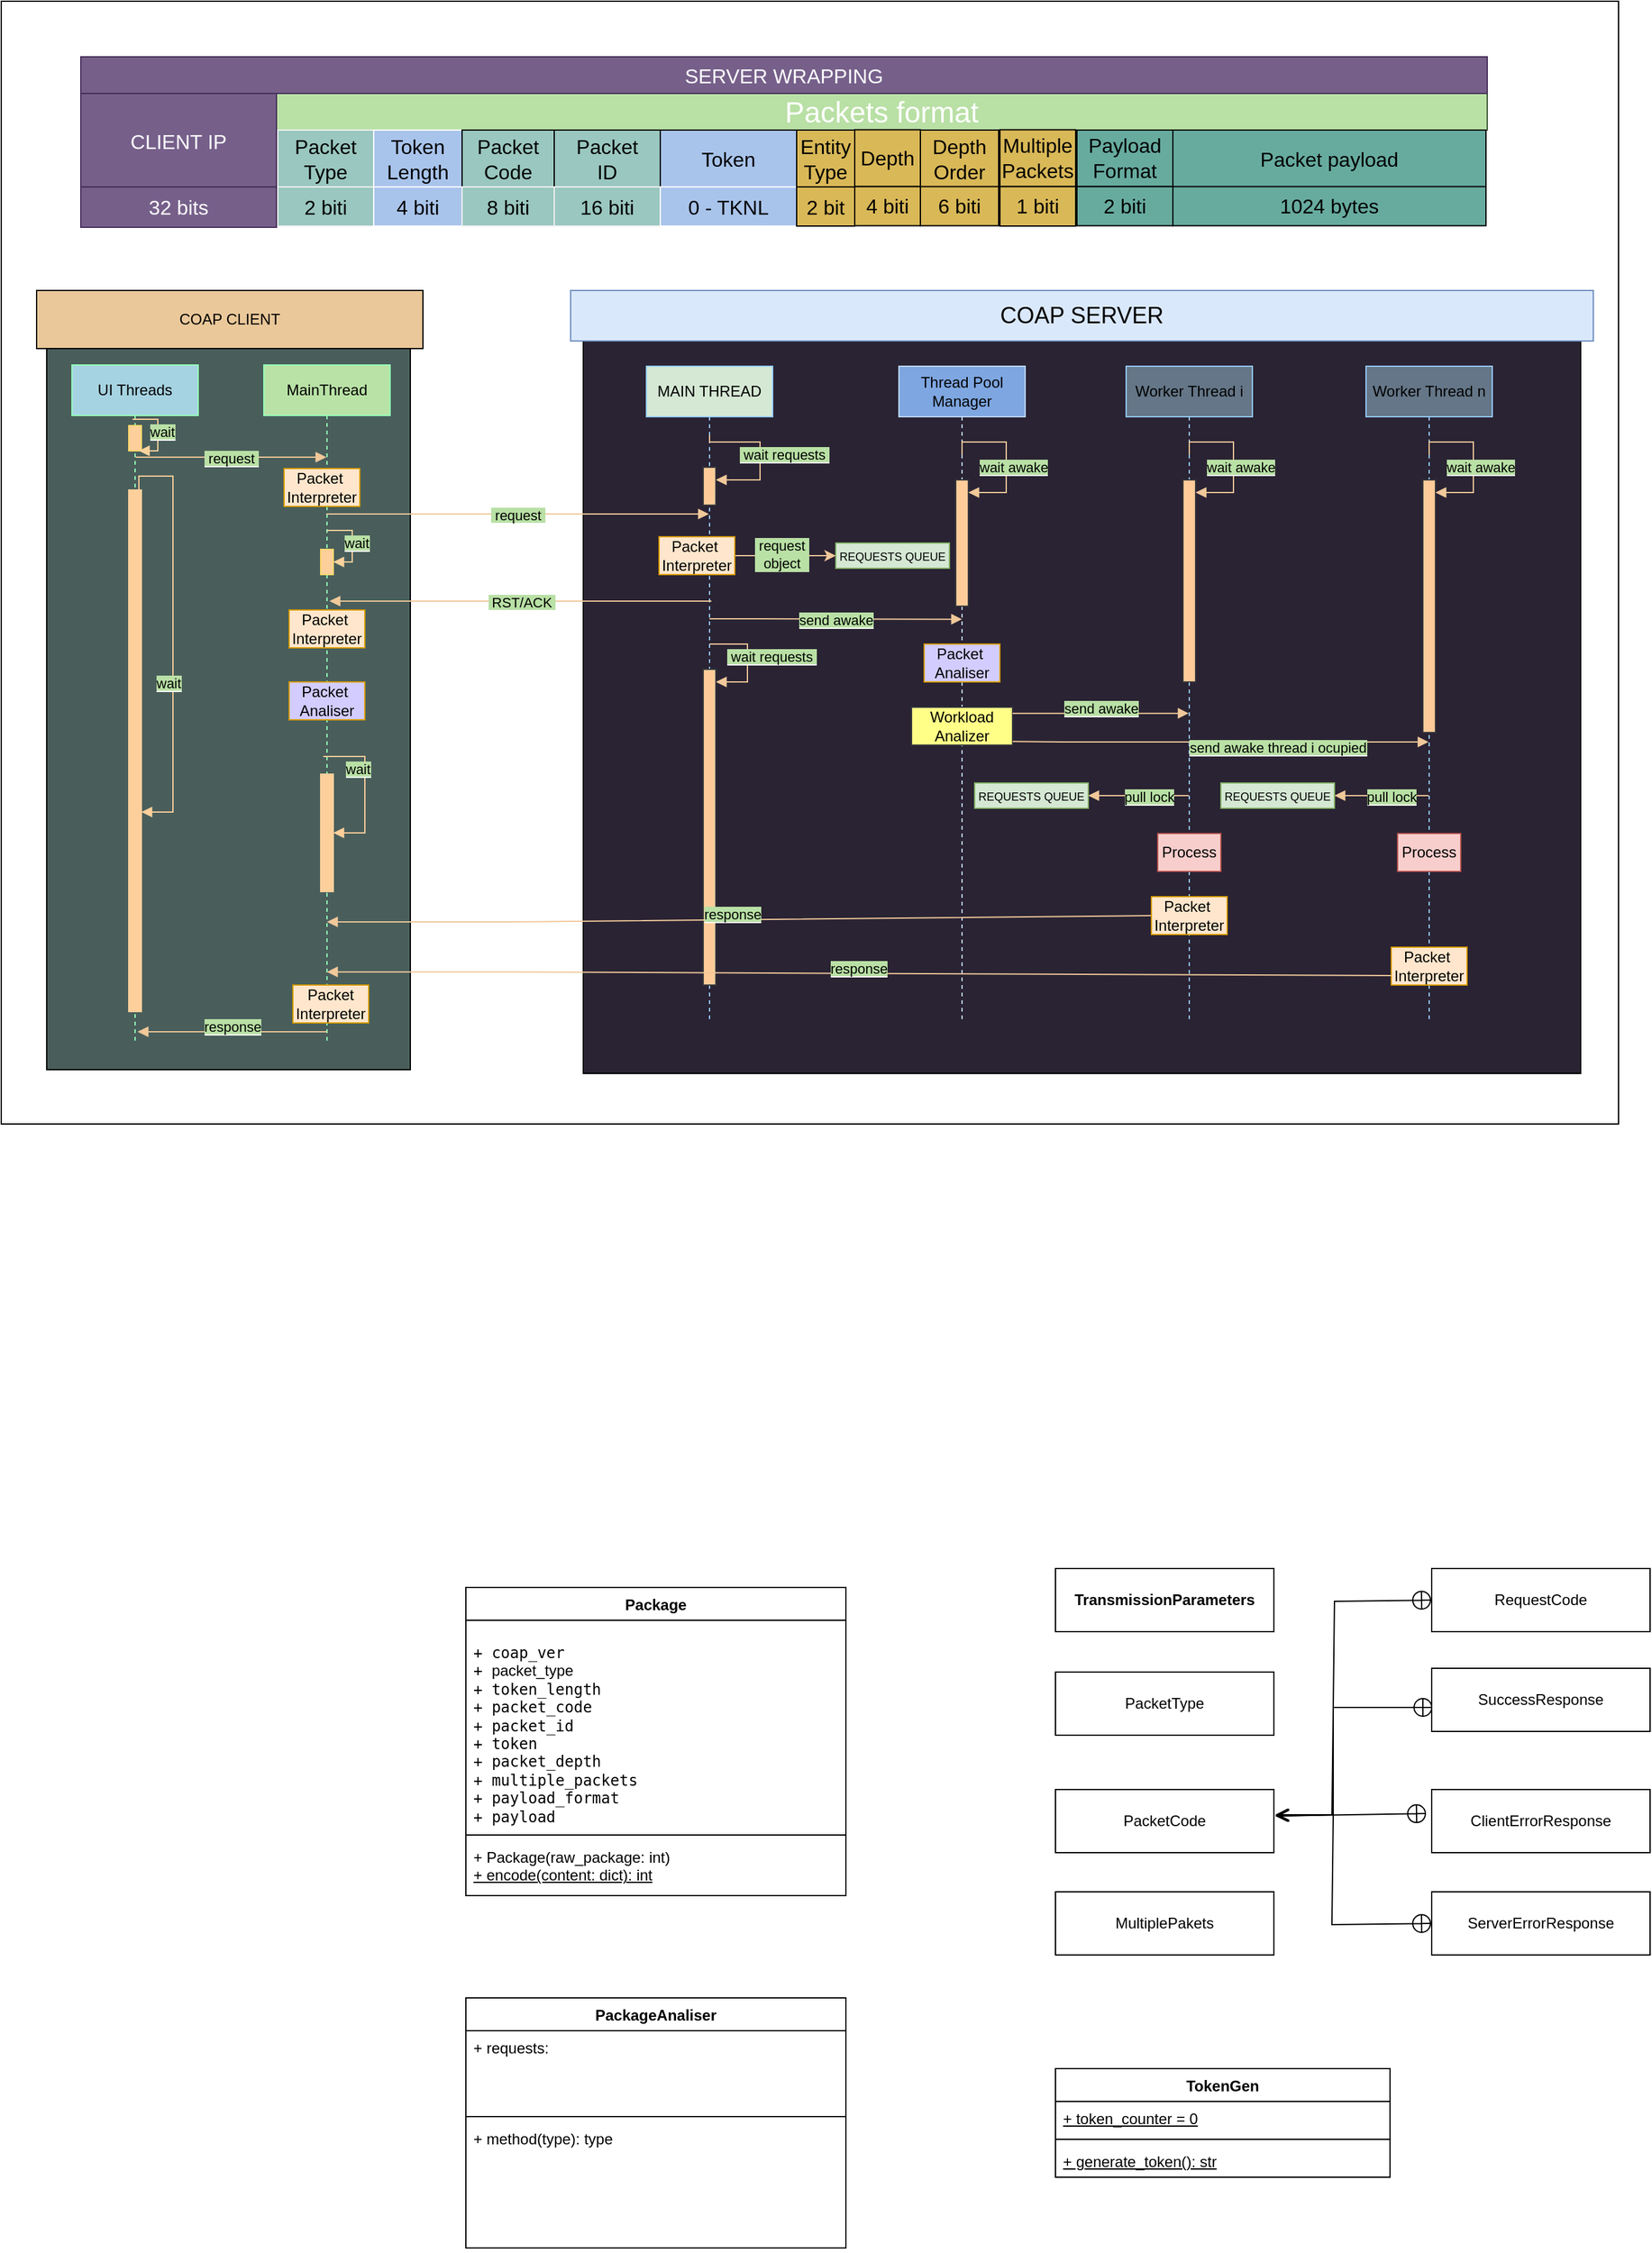 <mxfile version="22.0.3" type="device">
  <diagram name="Page-1" id="2YBvvXClWsGukQMizWep">
    <mxGraphModel dx="2097" dy="1824" grid="0" gridSize="10" guides="1" tooltips="1" connect="1" arrows="1" fold="1" page="1" pageScale="1" pageWidth="850" pageHeight="1100" math="0" shadow="0">
      <root>
        <mxCell id="0" />
        <mxCell id="1" parent="0" />
        <mxCell id="6kbEfd7pB--qjmriXDOf-19" value="" style="rounded=0;whiteSpace=wrap;html=1;" parent="1" vertex="1">
          <mxGeometry x="-325" y="-116" width="1281" height="889" as="geometry" />
        </mxCell>
        <mxCell id="bfkDFO_SThVbLGaq-HxU-64" value="" style="html=1;whiteSpace=wrap;fillColor=#495E5B;" parent="1" vertex="1">
          <mxGeometry x="-289" y="153" width="288" height="577" as="geometry" />
        </mxCell>
        <mxCell id="bfkDFO_SThVbLGaq-HxU-4" value="" style="rounded=0;whiteSpace=wrap;html=1;fillColor=#2A2333;strokeColor=default;" parent="1" vertex="1">
          <mxGeometry x="136" y="113" width="790" height="620" as="geometry" />
        </mxCell>
        <mxCell id="bfkDFO_SThVbLGaq-HxU-5" value="&lt;font color=&quot;#030303&quot; style=&quot;font-size: 18px;&quot;&gt;COAP SERVER&lt;/font&gt;" style="rounded=0;whiteSpace=wrap;html=1;fillColor=#dae8fc;strokeColor=#6c8ebf;" parent="1" vertex="1">
          <mxGeometry x="126" y="113" width="810" height="40" as="geometry" />
        </mxCell>
        <mxCell id="bfkDFO_SThVbLGaq-HxU-9" value="MAIN THREAD" style="shape=umlLifeline;perimeter=lifelinePerimeter;whiteSpace=wrap;html=1;container=1;dropTarget=0;collapsible=0;recursiveResize=0;outlineConnect=0;portConstraint=eastwest;newEdgeStyle={&quot;curved&quot;:0,&quot;rounded&quot;:0};fillColor=#D5E8D4;strokeColor=#95CCFF;fontColor=#000000;" parent="1" vertex="1">
          <mxGeometry x="186" y="173" width="100" height="520" as="geometry" />
        </mxCell>
        <mxCell id="bfkDFO_SThVbLGaq-HxU-12" value="" style="html=1;points=[[0,0,0,0,5],[0,1,0,0,-5],[1,0,0,0,5],[1,1,0,0,-5]];perimeter=orthogonalPerimeter;outlineConnect=0;targetShapes=umlLifeline;portConstraint=eastwest;newEdgeStyle={&quot;curved&quot;:0,&quot;rounded&quot;:0};fillColor=#ffcc99;strokeColor=#36393d;" parent="bfkDFO_SThVbLGaq-HxU-9" vertex="1">
          <mxGeometry x="45" y="80" width="10" height="30" as="geometry" />
        </mxCell>
        <mxCell id="bfkDFO_SThVbLGaq-HxU-13" value="&lt;span style=&quot;background-color: rgb(185, 224, 165);&quot;&gt;&lt;font color=&quot;#000000&quot;&gt;&amp;nbsp;wait requests&amp;nbsp;&lt;/font&gt;&lt;/span&gt;" style="html=1;align=left;spacingLeft=2;endArrow=block;rounded=0;edgeStyle=orthogonalEdgeStyle;curved=0;rounded=0;exitX=0.5;exitY=0.105;exitDx=0;exitDy=0;exitPerimeter=0;strokeColor=#F0C89A;" parent="bfkDFO_SThVbLGaq-HxU-9" source="bfkDFO_SThVbLGaq-HxU-9" target="bfkDFO_SThVbLGaq-HxU-12" edge="1">
          <mxGeometry x="-0.54" y="-10" relative="1" as="geometry">
            <mxPoint x="60" y="60" as="sourcePoint" />
            <Array as="points">
              <mxPoint x="90" y="60" />
              <mxPoint x="90" y="90" />
            </Array>
            <mxPoint as="offset" />
          </mxGeometry>
        </mxCell>
        <mxCell id="bfkDFO_SThVbLGaq-HxU-59" value="" style="html=1;points=[[0,0,0,0,5],[0,1,0,0,-5],[1,0,0,0,5],[1,1,0,0,-5]];perimeter=orthogonalPerimeter;outlineConnect=0;targetShapes=umlLifeline;portConstraint=eastwest;newEdgeStyle={&quot;curved&quot;:0,&quot;rounded&quot;:0};fillColor=#ffcc99;strokeColor=#36393d;" parent="bfkDFO_SThVbLGaq-HxU-9" vertex="1">
          <mxGeometry x="45" y="240" width="10" height="250" as="geometry" />
        </mxCell>
        <mxCell id="bfkDFO_SThVbLGaq-HxU-60" value="&lt;span style=&quot;background-color: rgb(185, 224, 165);&quot;&gt;&lt;font color=&quot;#000000&quot;&gt;&amp;nbsp;wait requests&amp;nbsp;&lt;/font&gt;&lt;/span&gt;" style="html=1;align=left;spacingLeft=2;endArrow=block;rounded=0;edgeStyle=orthogonalEdgeStyle;curved=0;rounded=0;fillColor=#ffcc99;strokeColor=#F0C89A;" parent="bfkDFO_SThVbLGaq-HxU-9" target="bfkDFO_SThVbLGaq-HxU-59" edge="1">
          <mxGeometry x="-0.765" y="-10" relative="1" as="geometry">
            <mxPoint x="50" y="220" as="sourcePoint" />
            <Array as="points">
              <mxPoint x="80" y="250" />
            </Array>
            <mxPoint as="offset" />
          </mxGeometry>
        </mxCell>
        <mxCell id="bfkDFO_SThVbLGaq-HxU-15" value="&lt;font color=&quot;#000000&quot;&gt;MainThread&lt;/font&gt;" style="shape=umlLifeline;perimeter=lifelinePerimeter;whiteSpace=wrap;html=1;container=1;dropTarget=0;collapsible=0;recursiveResize=0;outlineConnect=0;portConstraint=eastwest;newEdgeStyle={&quot;curved&quot;:0,&quot;rounded&quot;:0};fillColor=#b9e2a6;strokeColor=#94ffb8;" parent="1" vertex="1">
          <mxGeometry x="-117" y="172" width="100" height="538" as="geometry" />
        </mxCell>
        <mxCell id="bfkDFO_SThVbLGaq-HxU-68" value="" style="html=1;points=[[0,0,0,0,5],[0,1,0,0,-5],[1,0,0,0,5],[1,1,0,0,-5]];perimeter=orthogonalPerimeter;outlineConnect=0;targetShapes=umlLifeline;portConstraint=eastwest;newEdgeStyle={&quot;curved&quot;:0,&quot;rounded&quot;:0};strokeColor=#fccf9b;fillColor=#fccf9b;" parent="bfkDFO_SThVbLGaq-HxU-15" vertex="1">
          <mxGeometry x="45" y="324" width="10" height="93" as="geometry" />
        </mxCell>
        <mxCell id="bfkDFO_SThVbLGaq-HxU-69" value="&lt;span style=&quot;background-color: rgb(185, 224, 165);&quot;&gt;&lt;font color=&quot;#000000&quot;&gt;wait&lt;/font&gt;&lt;/span&gt;" style="html=1;align=left;spacingLeft=2;endArrow=block;rounded=0;edgeStyle=orthogonalEdgeStyle;curved=0;rounded=0;strokeColor=#fccf9b;" parent="bfkDFO_SThVbLGaq-HxU-15" target="bfkDFO_SThVbLGaq-HxU-68" edge="1">
          <mxGeometry x="-0.765" y="-10" relative="1" as="geometry">
            <mxPoint x="47" y="310" as="sourcePoint" />
            <Array as="points">
              <mxPoint x="50" y="310" />
              <mxPoint x="80" y="310" />
              <mxPoint x="80" y="410" />
            </Array>
            <mxPoint as="offset" />
          </mxGeometry>
        </mxCell>
        <mxCell id="bfkDFO_SThVbLGaq-HxU-16" value="&lt;span style=&quot;background-color: rgb(185, 224, 165);&quot;&gt;&lt;font color=&quot;#000000&quot;&gt;&amp;nbsp;request&amp;nbsp;&lt;/font&gt;&lt;/span&gt;" style="html=1;verticalAlign=bottom;endArrow=block;curved=0;rounded=0;strokeColor=#F0C89A;" parent="1" edge="1">
          <mxGeometry x="0.002" y="-10" width="80" relative="1" as="geometry">
            <mxPoint x="-67.553" y="290" as="sourcePoint" />
            <mxPoint x="235.5" y="290" as="targetPoint" />
            <Array as="points">
              <mxPoint x="-1" y="290" />
              <mxPoint x="39" y="290" />
            </Array>
            <mxPoint as="offset" />
          </mxGeometry>
        </mxCell>
        <mxCell id="bfkDFO_SThVbLGaq-HxU-18" value="&lt;font style=&quot;font-size: 9px;&quot;&gt;REQUESTS QUEUE&lt;/font&gt;" style="rounded=0;whiteSpace=wrap;html=1;fillColor=#d5e8d4;strokeColor=#82b366;fontColor=#000000;" parent="1" vertex="1">
          <mxGeometry x="336" y="313" width="90" height="20" as="geometry" />
        </mxCell>
        <mxCell id="bfkDFO_SThVbLGaq-HxU-21" value="&lt;font color=&quot;#000000&quot;&gt;Thread Pool&lt;br&gt;Manager&lt;/font&gt;" style="shape=umlLifeline;perimeter=lifelinePerimeter;whiteSpace=wrap;html=1;container=1;dropTarget=0;collapsible=0;recursiveResize=0;outlineConnect=0;portConstraint=eastwest;newEdgeStyle={&quot;curved&quot;:0,&quot;rounded&quot;:0};fillColor=#7EA6E0;fontColor=#ffffff;strokeColor=#bdd8ff;" parent="1" vertex="1">
          <mxGeometry x="386" y="173" width="100" height="520" as="geometry" />
        </mxCell>
        <mxCell id="bfkDFO_SThVbLGaq-HxU-24" value="" style="html=1;points=[[0,0,0,0,5],[0,1,0,0,-5],[1,0,0,0,5],[1,1,0,0,-5]];perimeter=orthogonalPerimeter;outlineConnect=0;targetShapes=umlLifeline;portConstraint=eastwest;newEdgeStyle={&quot;curved&quot;:0,&quot;rounded&quot;:0};fillColor=#ffcc99;strokeColor=#36393d;" parent="bfkDFO_SThVbLGaq-HxU-21" vertex="1">
          <mxGeometry x="45" y="90" width="10" height="100" as="geometry" />
        </mxCell>
        <mxCell id="bfkDFO_SThVbLGaq-HxU-25" value="&lt;font style=&quot;background-color: rgb(185, 224, 165);&quot; color=&quot;#000000&quot;&gt;wait awake&lt;/font&gt;" style="html=1;align=left;spacingLeft=2;endArrow=block;rounded=0;edgeStyle=orthogonalEdgeStyle;curved=0;rounded=0;fillColor=#ffcc99;strokeColor=#F0C89A;" parent="bfkDFO_SThVbLGaq-HxU-21" target="bfkDFO_SThVbLGaq-HxU-24" edge="1">
          <mxGeometry x="-1" y="-14" relative="1" as="geometry">
            <mxPoint x="50" y="70" as="sourcePoint" />
            <Array as="points">
              <mxPoint x="50" y="60" />
              <mxPoint x="85" y="60" />
              <mxPoint x="85" y="100" />
            </Array>
            <mxPoint x="-4" y="10" as="offset" />
          </mxGeometry>
        </mxCell>
        <mxCell id="bfkDFO_SThVbLGaq-HxU-23" value="&lt;span style=&quot;background-color: rgb(185, 224, 165);&quot;&gt;&lt;font color=&quot;#000000&quot;&gt;send awake&lt;/font&gt;&lt;/span&gt;" style="html=1;verticalAlign=bottom;endArrow=block;rounded=0;entryX=0.5;entryY=0.306;entryDx=0;entryDy=0;entryPerimeter=0;fillColor=#ffcc99;strokeColor=#F0C89A;" parent="1" edge="1">
          <mxGeometry x="0.001" y="-10" width="80" relative="1" as="geometry">
            <mxPoint x="235.929" y="373" as="sourcePoint" />
            <mxPoint x="436" y="373.36" as="targetPoint" />
            <Array as="points">
              <mxPoint x="276" y="373" />
            </Array>
            <mxPoint as="offset" />
          </mxGeometry>
        </mxCell>
        <mxCell id="bfkDFO_SThVbLGaq-HxU-27" value="Workload&lt;br&gt;Analizer" style="html=1;whiteSpace=wrap;fillColor=#ffff88;strokeColor=#36393d;fontColor=#000000;" parent="1" vertex="1">
          <mxGeometry x="396" y="443" width="80" height="30" as="geometry" />
        </mxCell>
        <mxCell id="bfkDFO_SThVbLGaq-HxU-28" value="&lt;font color=&quot;#000000&quot;&gt;Worker Thread i&lt;/font&gt;" style="shape=umlLifeline;perimeter=lifelinePerimeter;whiteSpace=wrap;html=1;container=1;dropTarget=0;collapsible=0;recursiveResize=0;outlineConnect=0;portConstraint=eastwest;newEdgeStyle={&quot;curved&quot;:0,&quot;rounded&quot;:0};fillColor=#647687;fontColor=#ffffff;strokeColor=#95CCFF;" parent="1" vertex="1">
          <mxGeometry x="566" y="173" width="100" height="520" as="geometry" />
        </mxCell>
        <mxCell id="bfkDFO_SThVbLGaq-HxU-33" value="" style="html=1;points=[[0,0,0,0,5],[0,1,0,0,-5],[1,0,0,0,5],[1,1,0,0,-5]];perimeter=orthogonalPerimeter;outlineConnect=0;targetShapes=umlLifeline;portConstraint=eastwest;newEdgeStyle={&quot;curved&quot;:0,&quot;rounded&quot;:0};fillColor=#ffcc99;strokeColor=#36393d;" parent="bfkDFO_SThVbLGaq-HxU-28" vertex="1">
          <mxGeometry x="45" y="90" width="10" height="160" as="geometry" />
        </mxCell>
        <mxCell id="bfkDFO_SThVbLGaq-HxU-34" value="&lt;font style=&quot;background-color: rgb(185, 224, 165);&quot; color=&quot;#000000&quot;&gt;wait awake&lt;/font&gt;" style="html=1;align=left;spacingLeft=2;endArrow=block;rounded=0;edgeStyle=orthogonalEdgeStyle;curved=0;rounded=0;strokeColor=#F0C89A;" parent="bfkDFO_SThVbLGaq-HxU-28" target="bfkDFO_SThVbLGaq-HxU-33" edge="1">
          <mxGeometry x="-1" y="-14" relative="1" as="geometry">
            <mxPoint x="50" y="70" as="sourcePoint" />
            <Array as="points">
              <mxPoint x="50" y="70" />
              <mxPoint x="50" y="60" />
              <mxPoint x="85" y="60" />
              <mxPoint x="85" y="100" />
            </Array>
            <mxPoint x="-4" y="10" as="offset" />
          </mxGeometry>
        </mxCell>
        <mxCell id="bfkDFO_SThVbLGaq-HxU-31" value="&lt;font style=&quot;background-color: rgb(185, 224, 165);&quot; color=&quot;#000000&quot;&gt;send awake&lt;/font&gt;" style="html=1;verticalAlign=bottom;endArrow=block;curved=0;rounded=0;strokeColor=#F0C89A;" parent="1" edge="1">
          <mxGeometry x="0.006" y="-5" width="80" relative="1" as="geometry">
            <mxPoint x="476" y="447.82" as="sourcePoint" />
            <mxPoint x="615.5" y="447.82" as="targetPoint" />
            <Array as="points">
              <mxPoint x="506" y="447.82" />
              <mxPoint x="596" y="447.82" />
            </Array>
            <mxPoint as="offset" />
          </mxGeometry>
        </mxCell>
        <mxCell id="bfkDFO_SThVbLGaq-HxU-32" value="&lt;font style=&quot;font-size: 9px;&quot;&gt;REQUESTS QUEUE&lt;/font&gt;" style="rounded=0;whiteSpace=wrap;html=1;fillColor=#d5e8d4;strokeColor=#82b366;fontColor=#000000;" parent="1" vertex="1">
          <mxGeometry x="446" y="503" width="90" height="20" as="geometry" />
        </mxCell>
        <mxCell id="bfkDFO_SThVbLGaq-HxU-35" value="&lt;font style=&quot;background-color: rgb(185, 224, 165);&quot; color=&quot;#000000&quot;&gt;pull lock&lt;/font&gt;" style="html=1;verticalAlign=bottom;endArrow=block;curved=0;rounded=0;entryX=1;entryY=0.5;entryDx=0;entryDy=0;strokeColor=#F0C89A;" parent="1" source="bfkDFO_SThVbLGaq-HxU-28" target="bfkDFO_SThVbLGaq-HxU-32" edge="1">
          <mxGeometry x="-0.212" y="10" width="80" relative="1" as="geometry">
            <mxPoint x="346" y="403" as="sourcePoint" />
            <mxPoint x="426" y="403" as="targetPoint" />
            <mxPoint as="offset" />
          </mxGeometry>
        </mxCell>
        <mxCell id="bfkDFO_SThVbLGaq-HxU-36" value="Process" style="html=1;whiteSpace=wrap;fillColor=#f8cecc;strokeColor=#b85450;fontColor=#000000;" parent="1" vertex="1">
          <mxGeometry x="591" y="543" width="50" height="30" as="geometry" />
        </mxCell>
        <mxCell id="bfkDFO_SThVbLGaq-HxU-38" value="" style="edgeStyle=orthogonalEdgeStyle;rounded=0;orthogonalLoop=1;jettySize=auto;html=1;strokeColor=#F0C89A;exitX=1;exitY=0.5;exitDx=0;exitDy=0;" parent="1" source="bfkDFO_SThVbLGaq-HxU-56" target="bfkDFO_SThVbLGaq-HxU-18" edge="1">
          <mxGeometry relative="1" as="geometry">
            <mxPoint x="266" y="323" as="sourcePoint" />
          </mxGeometry>
        </mxCell>
        <mxCell id="bfkDFO_SThVbLGaq-HxU-39" value="&amp;nbsp;request&amp;nbsp;&lt;br&gt;&lt;span style=&quot;&quot;&gt;object&lt;/span&gt;" style="edgeLabel;html=1;align=center;verticalAlign=middle;resizable=0;points=[];labelBackgroundColor=#B9E0A5;fontColor=#000000;" parent="bfkDFO_SThVbLGaq-HxU-38" vertex="1" connectable="0">
          <mxGeometry x="-0.092" y="1" relative="1" as="geometry">
            <mxPoint as="offset" />
          </mxGeometry>
        </mxCell>
        <mxCell id="bfkDFO_SThVbLGaq-HxU-40" value="&lt;span style=&quot;background-color: rgb(185, 224, 165);&quot;&gt;&lt;font color=&quot;#000000&quot;&gt;&amp;nbsp;RST/ACK&amp;nbsp;&lt;/font&gt;&lt;/span&gt;" style="html=1;verticalAlign=bottom;endArrow=block;curved=0;rounded=0;strokeColor=#F0C89A;" parent="1" edge="1">
          <mxGeometry x="-0.004" y="10" width="80" relative="1" as="geometry">
            <mxPoint x="237.5" y="359" as="sourcePoint" />
            <mxPoint x="-65" y="359" as="targetPoint" />
            <mxPoint as="offset" />
          </mxGeometry>
        </mxCell>
        <mxCell id="bfkDFO_SThVbLGaq-HxU-45" value="&lt;span style=&quot;background-color: rgb(185, 224, 165);&quot;&gt;&lt;font color=&quot;#000000&quot;&gt;response&lt;/font&gt;&lt;/span&gt;" style="html=1;verticalAlign=bottom;endArrow=block;curved=0;rounded=0;exitX=0;exitY=0.5;exitDx=0;exitDy=0;strokeColor=#F0C89A;" parent="1" source="bfkDFO_SThVbLGaq-HxU-55" target="bfkDFO_SThVbLGaq-HxU-15" edge="1">
          <mxGeometry x="0.018" y="5" width="80" relative="1" as="geometry">
            <mxPoint x="558.5" y="608" as="sourcePoint" />
            <mxPoint x="-60" y="613" as="targetPoint" />
            <Array as="points">
              <mxPoint x="79" y="613" />
            </Array>
            <mxPoint as="offset" />
          </mxGeometry>
        </mxCell>
        <mxCell id="bfkDFO_SThVbLGaq-HxU-46" value="Worker Thread n" style="shape=umlLifeline;perimeter=lifelinePerimeter;whiteSpace=wrap;html=1;container=1;dropTarget=0;collapsible=0;recursiveResize=0;outlineConnect=0;portConstraint=eastwest;newEdgeStyle={&quot;curved&quot;:0,&quot;rounded&quot;:0};fillColor=#647687;fontColor=#000000;strokeColor=#95CBFF;" parent="1" vertex="1">
          <mxGeometry x="756" y="173" width="100" height="520" as="geometry" />
        </mxCell>
        <mxCell id="bfkDFO_SThVbLGaq-HxU-47" value="" style="html=1;points=[[0,0,0,0,5],[0,1,0,0,-5],[1,0,0,0,5],[1,1,0,0,-5]];perimeter=orthogonalPerimeter;outlineConnect=0;targetShapes=umlLifeline;portConstraint=eastwest;newEdgeStyle={&quot;curved&quot;:0,&quot;rounded&quot;:0};fillColor=#ffcc99;strokeColor=#36393d;" parent="bfkDFO_SThVbLGaq-HxU-46" vertex="1">
          <mxGeometry x="45" y="90" width="10" height="200" as="geometry" />
        </mxCell>
        <mxCell id="bfkDFO_SThVbLGaq-HxU-48" value="&lt;font style=&quot;background-color: rgb(185, 224, 165);&quot; color=&quot;#000000&quot;&gt;wait awake&lt;/font&gt;" style="html=1;align=left;spacingLeft=2;endArrow=block;rounded=0;edgeStyle=orthogonalEdgeStyle;curved=0;rounded=0;strokeColor=#F0C89A;" parent="bfkDFO_SThVbLGaq-HxU-46" target="bfkDFO_SThVbLGaq-HxU-47" edge="1">
          <mxGeometry x="-1" y="-14" relative="1" as="geometry">
            <mxPoint x="50" y="70" as="sourcePoint" />
            <Array as="points">
              <mxPoint x="50" y="70" />
              <mxPoint x="50" y="60" />
              <mxPoint x="85" y="60" />
              <mxPoint x="85" y="100" />
            </Array>
            <mxPoint x="-4" y="10" as="offset" />
          </mxGeometry>
        </mxCell>
        <mxCell id="bfkDFO_SThVbLGaq-HxU-49" value="&lt;span style=&quot;background-color: rgb(185, 224, 165);&quot;&gt;&lt;font color=&quot;#000000&quot;&gt;pull lock&lt;/font&gt;&lt;/span&gt;" style="html=1;verticalAlign=bottom;endArrow=block;curved=0;rounded=0;entryX=1;entryY=0.5;entryDx=0;entryDy=0;strokeColor=#F0C89A;" parent="1" source="bfkDFO_SThVbLGaq-HxU-46" target="bfkDFO_SThVbLGaq-HxU-52" edge="1">
          <mxGeometry x="-0.212" y="10" width="80" relative="1" as="geometry">
            <mxPoint x="536" y="403" as="sourcePoint" />
            <mxPoint x="756" y="513" as="targetPoint" />
            <mxPoint as="offset" />
          </mxGeometry>
        </mxCell>
        <mxCell id="bfkDFO_SThVbLGaq-HxU-51" value="Packet&amp;nbsp;&lt;br&gt;Interpreter" style="html=1;whiteSpace=wrap;fillColor=#ffe6cc;strokeColor=#d79b00;fontColor=#000000;" parent="1" vertex="1">
          <mxGeometry x="776" y="633" width="60" height="30" as="geometry" />
        </mxCell>
        <mxCell id="bfkDFO_SThVbLGaq-HxU-52" value="&lt;font style=&quot;font-size: 9px;&quot;&gt;REQUESTS QUEUE&lt;/font&gt;" style="rounded=0;whiteSpace=wrap;html=1;fillColor=#d5e8d4;strokeColor=#82b366;fontColor=#000000;" parent="1" vertex="1">
          <mxGeometry x="641" y="503" width="90" height="20" as="geometry" />
        </mxCell>
        <mxCell id="bfkDFO_SThVbLGaq-HxU-53" value="&lt;span style=&quot;background-color: rgb(185, 224, 165);&quot;&gt;&lt;font color=&quot;#000000&quot;&gt;response&lt;/font&gt;&lt;/span&gt;" style="html=1;verticalAlign=bottom;endArrow=block;curved=0;rounded=0;strokeColor=#F0C89A;exitX=0;exitY=0.75;exitDx=0;exitDy=0;" parent="1" source="bfkDFO_SThVbLGaq-HxU-51" target="bfkDFO_SThVbLGaq-HxU-15" edge="1">
          <mxGeometry y="5" width="80" relative="1" as="geometry">
            <mxPoint x="719" y="653" as="sourcePoint" />
            <mxPoint x="-58" y="653" as="targetPoint" />
            <Array as="points">
              <mxPoint x="79.5" y="652.62" />
            </Array>
            <mxPoint as="offset" />
          </mxGeometry>
        </mxCell>
        <mxCell id="bfkDFO_SThVbLGaq-HxU-54" value="&lt;span style=&quot;background-color: rgb(185, 224, 165);&quot;&gt;&lt;font color=&quot;#000000&quot;&gt;send awake thread i ocupied&lt;/font&gt;&lt;/span&gt;" style="html=1;verticalAlign=bottom;endArrow=block;curved=0;rounded=0;exitX=1.002;exitY=0.905;exitDx=0;exitDy=0;exitPerimeter=0;strokeColor=#F0C89A;" parent="1" source="bfkDFO_SThVbLGaq-HxU-27" edge="1">
          <mxGeometry x="0.274" y="-13" width="80" relative="1" as="geometry">
            <mxPoint x="486" y="471" as="sourcePoint" />
            <mxPoint x="805.5" y="470.5" as="targetPoint" />
            <Array as="points">
              <mxPoint x="516" y="470.5" />
              <mxPoint x="556" y="470.5" />
              <mxPoint x="606" y="470.5" />
            </Array>
            <mxPoint as="offset" />
          </mxGeometry>
        </mxCell>
        <mxCell id="bfkDFO_SThVbLGaq-HxU-55" value="Packet&amp;nbsp;&lt;br&gt;Interpreter" style="html=1;whiteSpace=wrap;fillColor=#ffe6cc;strokeColor=#d79b00;fontColor=#000000;" parent="1" vertex="1">
          <mxGeometry x="586" y="593" width="60" height="30" as="geometry" />
        </mxCell>
        <mxCell id="bfkDFO_SThVbLGaq-HxU-56" value="Packet&amp;nbsp;&lt;br&gt;Interpreter" style="html=1;whiteSpace=wrap;fillColor=#ffe6cc;strokeColor=#d79b00;fontColor=#000000;" parent="1" vertex="1">
          <mxGeometry x="196" y="308" width="60" height="30" as="geometry" />
        </mxCell>
        <mxCell id="bfkDFO_SThVbLGaq-HxU-57" value="Process" style="html=1;whiteSpace=wrap;fillColor=#f8cecc;strokeColor=#b85450;fontColor=#000000;" parent="1" vertex="1">
          <mxGeometry x="781" y="543" width="50" height="30" as="geometry" />
        </mxCell>
        <mxCell id="bfkDFO_SThVbLGaq-HxU-65" value="" style="html=1;points=[[0,0,0,0,5],[0,1,0,0,-5],[1,0,0,0,5],[1,1,0,0,-5]];perimeter=orthogonalPerimeter;outlineConnect=0;targetShapes=umlLifeline;portConstraint=eastwest;newEdgeStyle={&quot;curved&quot;:0,&quot;rounded&quot;:0};strokeColor=#FFD966;fillColor=#fccf9b;" parent="1" vertex="1">
          <mxGeometry x="-72" y="318" width="10" height="20" as="geometry" />
        </mxCell>
        <mxCell id="bfkDFO_SThVbLGaq-HxU-66" value="&lt;font style=&quot;background-color: rgb(185, 224, 165);&quot; color=&quot;#000000&quot;&gt;wait&lt;/font&gt;" style="html=1;align=left;spacingLeft=2;endArrow=block;rounded=0;edgeStyle=orthogonalEdgeStyle;curved=0;rounded=0;strokeColor=#f9d29d;" parent="1" target="bfkDFO_SThVbLGaq-HxU-65" edge="1">
          <mxGeometry y="-10" relative="1" as="geometry">
            <mxPoint x="-67" y="303" as="sourcePoint" />
            <Array as="points">
              <mxPoint x="-47" y="303" />
              <mxPoint x="-47" y="328" />
            </Array>
            <mxPoint as="offset" />
          </mxGeometry>
        </mxCell>
        <mxCell id="NXG5TVBwu8Oyc2Any5oV-1" value="&lt;font style=&quot;font-size: 23px;&quot;&gt;Packets format&lt;/font&gt;" style="rounded=0;whiteSpace=wrap;html=1;fillColor=#B9E0A5;strokeColor=#3A5431;fontColor=#ffffff;fontSize=16;" parent="1" vertex="1">
          <mxGeometry x="-107" y="-43" width="959" height="29" as="geometry" />
        </mxCell>
        <mxCell id="NXG5TVBwu8Oyc2Any5oV-2" value="Packet&lt;br style=&quot;font-size: 16px;&quot;&gt;Type" style="rounded=0;whiteSpace=wrap;html=1;fillColor=#9AC7BF;strokeColor=#F0F0F0;fontSize=16;" parent="1" vertex="1">
          <mxGeometry x="-106" y="-14" width="76" height="45" as="geometry" />
        </mxCell>
        <mxCell id="NXG5TVBwu8Oyc2Any5oV-3" value="Token&lt;br style=&quot;font-size: 16px;&quot;&gt;Length" style="rounded=0;whiteSpace=wrap;html=1;strokeColor=#FFFFFF;fillColor=#A9C4EB;fontSize=16;" parent="1" vertex="1">
          <mxGeometry x="-30" y="-14" width="70" height="45" as="geometry" />
        </mxCell>
        <mxCell id="NXG5TVBwu8Oyc2Any5oV-4" value="Packet&lt;br style=&quot;font-size: 16px;&quot;&gt;Code" style="rounded=0;whiteSpace=wrap;html=1;fillColor=#9AC7BF;fontSize=16;" parent="1" vertex="1">
          <mxGeometry x="40" y="-14" width="73" height="45" as="geometry" />
        </mxCell>
        <mxCell id="NXG5TVBwu8Oyc2Any5oV-5" value="Packet&lt;br&gt;ID" style="rounded=0;whiteSpace=wrap;html=1;fillColor=#9AC7BF;fontSize=16;" parent="1" vertex="1">
          <mxGeometry x="113" y="-14" width="84" height="45" as="geometry" />
        </mxCell>
        <mxCell id="NXG5TVBwu8Oyc2Any5oV-6" value="Token" style="rounded=0;whiteSpace=wrap;html=1;fillColor=#A9C4EB;fontSize=16;" parent="1" vertex="1">
          <mxGeometry x="197" y="-14" width="108" height="45" as="geometry" />
        </mxCell>
        <mxCell id="NXG5TVBwu8Oyc2Any5oV-8" value="Payload&lt;br&gt;Format" style="rounded=0;whiteSpace=wrap;html=1;fillColor=#67AB9F;fontSize=16;" parent="1" vertex="1">
          <mxGeometry x="527" y="-14" width="76" height="44.75" as="geometry" />
        </mxCell>
        <mxCell id="NXG5TVBwu8Oyc2Any5oV-9" value="Packet payload" style="rounded=0;whiteSpace=wrap;html=1;fillColor=#67AB9F;fontSize=16;" parent="1" vertex="1">
          <mxGeometry x="603" y="-14" width="248" height="45" as="geometry" />
        </mxCell>
        <mxCell id="NXG5TVBwu8Oyc2Any5oV-10" value="2 biti" style="rounded=0;whiteSpace=wrap;html=1;fillColor=#9AC7BF;strokeColor=#F0F0F0;fontSize=16;" parent="1" vertex="1">
          <mxGeometry x="-106" y="31" width="76" height="31" as="geometry" />
        </mxCell>
        <mxCell id="NXG5TVBwu8Oyc2Any5oV-11" value="4 biti" style="rounded=0;whiteSpace=wrap;html=1;strokeColor=#FFFFFF;fillColor=#A9C4EB;fontSize=16;" parent="1" vertex="1">
          <mxGeometry x="-30" y="31" width="70" height="31" as="geometry" />
        </mxCell>
        <mxCell id="NXG5TVBwu8Oyc2Any5oV-12" value="8 biti" style="rounded=0;whiteSpace=wrap;html=1;fillColor=#9AC7BF;strokeColor=#F0F0F0;fontSize=16;" parent="1" vertex="1">
          <mxGeometry x="40" y="31" width="73" height="31" as="geometry" />
        </mxCell>
        <mxCell id="NXG5TVBwu8Oyc2Any5oV-13" value="16 biti" style="rounded=0;whiteSpace=wrap;html=1;fillColor=#9AC7BF;strokeColor=#F0F0F0;fontSize=16;" parent="1" vertex="1">
          <mxGeometry x="113" y="31" width="84" height="31" as="geometry" />
        </mxCell>
        <mxCell id="NXG5TVBwu8Oyc2Any5oV-14" value="0 - TKNL" style="rounded=0;whiteSpace=wrap;html=1;strokeColor=#FFFFFF;fillColor=#A9C4EB;fontSize=16;" parent="1" vertex="1">
          <mxGeometry x="197" y="31" width="108" height="31" as="geometry" />
        </mxCell>
        <mxCell id="NXG5TVBwu8Oyc2Any5oV-15" value="2 bit" style="rounded=0;whiteSpace=wrap;html=1;fillColor=#D9B857;fontSize=16;" parent="1" vertex="1">
          <mxGeometry x="305" y="31" width="46" height="31" as="geometry" />
        </mxCell>
        <mxCell id="NXG5TVBwu8Oyc2Any5oV-16" value="2 biti" style="rounded=0;whiteSpace=wrap;html=1;fillColor=#67AB9F;fontSize=16;" parent="1" vertex="1">
          <mxGeometry x="527" y="30.75" width="76" height="31" as="geometry" />
        </mxCell>
        <mxCell id="NXG5TVBwu8Oyc2Any5oV-17" value="1024 bytes" style="rounded=0;whiteSpace=wrap;html=1;fillColor=#67AB9F;fontSize=16;" parent="1" vertex="1">
          <mxGeometry x="603" y="30.75" width="248" height="31" as="geometry" />
        </mxCell>
        <mxCell id="NXG5TVBwu8Oyc2Any5oV-19" value="Entity &lt;br&gt;Type" style="rounded=0;whiteSpace=wrap;html=1;fillColor=#D9B857;fontSize=16;" parent="1" vertex="1">
          <mxGeometry x="305" y="-14" width="46" height="45" as="geometry" />
        </mxCell>
        <mxCell id="6kbEfd7pB--qjmriXDOf-2" value="Packet&amp;nbsp;&lt;br&gt;Interpreter" style="html=1;whiteSpace=wrap;fillColor=#ffe6cc;strokeColor=#d79b00;fontColor=#000000;" parent="1" vertex="1">
          <mxGeometry x="-97" y="366" width="60" height="30" as="geometry" />
        </mxCell>
        <mxCell id="6kbEfd7pB--qjmriXDOf-3" value="Packet&amp;nbsp;&lt;br&gt;Analiser" style="html=1;whiteSpace=wrap;fillColor=#d2ccff;strokeColor=#d79b00;fontColor=#000000;" parent="1" vertex="1">
          <mxGeometry x="-97" y="423" width="60" height="30" as="geometry" />
        </mxCell>
        <mxCell id="6kbEfd7pB--qjmriXDOf-7" value="&lt;font color=&quot;#000000&quot;&gt;COAP CLIENT&lt;/font&gt;" style="rounded=0;whiteSpace=wrap;html=1;fillColor=#eac89a;" parent="1" vertex="1">
          <mxGeometry x="-297" y="113" width="306" height="46" as="geometry" />
        </mxCell>
        <mxCell id="6kbEfd7pB--qjmriXDOf-8" value="&lt;font color=&quot;#000000&quot;&gt;UI Threads&lt;/font&gt;" style="shape=umlLifeline;perimeter=lifelinePerimeter;whiteSpace=wrap;html=1;container=1;dropTarget=0;collapsible=0;recursiveResize=0;outlineConnect=0;portConstraint=eastwest;newEdgeStyle={&quot;curved&quot;:0,&quot;rounded&quot;:0};fillColor=#a6d3e2;strokeColor=#94ffb8;" parent="1" vertex="1">
          <mxGeometry x="-269" y="172" width="100" height="538" as="geometry" />
        </mxCell>
        <mxCell id="6kbEfd7pB--qjmriXDOf-9" value="" style="html=1;points=[[0,0,0,0,5],[0,1,0,0,-5],[1,0,0,0,5],[1,1,0,0,-5]];perimeter=orthogonalPerimeter;outlineConnect=0;targetShapes=umlLifeline;portConstraint=eastwest;newEdgeStyle={&quot;curved&quot;:0,&quot;rounded&quot;:0};strokeColor=#fccf9b;fillColor=#fccf9b;" parent="6kbEfd7pB--qjmriXDOf-8" vertex="1">
          <mxGeometry x="45" y="99" width="10" height="413" as="geometry" />
        </mxCell>
        <mxCell id="6kbEfd7pB--qjmriXDOf-10" value="&lt;span style=&quot;background-color: rgb(185, 224, 165);&quot;&gt;&lt;font color=&quot;#000000&quot;&gt;wait&lt;/font&gt;&lt;/span&gt;" style="html=1;align=left;spacingLeft=2;endArrow=block;rounded=0;edgeStyle=orthogonalEdgeStyle;curved=0;rounded=0;strokeColor=#fccf9b;" parent="6kbEfd7pB--qjmriXDOf-8" target="6kbEfd7pB--qjmriXDOf-9" edge="1">
          <mxGeometry x="-0.765" y="-10" relative="1" as="geometry">
            <mxPoint x="47" y="310" as="sourcePoint" />
            <Array as="points">
              <mxPoint x="53" y="310" />
              <mxPoint x="53" y="88" />
              <mxPoint x="80" y="88" />
              <mxPoint x="80" y="354" />
            </Array>
            <mxPoint as="offset" />
          </mxGeometry>
        </mxCell>
        <mxCell id="6kbEfd7pB--qjmriXDOf-11" value="Packet&amp;nbsp;&lt;br&gt;Interpreter" style="html=1;whiteSpace=wrap;fillColor=#ffe6cc;strokeColor=#d79b00;fontColor=#000000;" parent="1" vertex="1">
          <mxGeometry x="-101" y="254" width="60" height="30" as="geometry" />
        </mxCell>
        <mxCell id="6kbEfd7pB--qjmriXDOf-12" value="" style="html=1;points=[[0,0,0,0,5],[0,1,0,0,-5],[1,0,0,0,5],[1,1,0,0,-5]];perimeter=orthogonalPerimeter;outlineConnect=0;targetShapes=umlLifeline;portConstraint=eastwest;newEdgeStyle={&quot;curved&quot;:0,&quot;rounded&quot;:0};strokeColor=#FFD966;fillColor=#fccf9b;" parent="1" vertex="1">
          <mxGeometry x="-224" y="220" width="10" height="20" as="geometry" />
        </mxCell>
        <mxCell id="6kbEfd7pB--qjmriXDOf-13" value="&lt;font style=&quot;background-color: rgb(185, 224, 165);&quot; color=&quot;#000000&quot;&gt;wait&lt;/font&gt;" style="html=1;align=left;spacingLeft=2;endArrow=block;rounded=0;edgeStyle=orthogonalEdgeStyle;curved=0;rounded=0;strokeColor=#f9d29d;" parent="1" edge="1">
          <mxGeometry y="-10" relative="1" as="geometry">
            <mxPoint x="-221" y="214.97" as="sourcePoint" />
            <Array as="points">
              <mxPoint x="-201" y="214.97" />
              <mxPoint x="-201" y="239.97" />
            </Array>
            <mxPoint as="offset" />
            <mxPoint x="-216" y="239.97" as="targetPoint" />
          </mxGeometry>
        </mxCell>
        <mxCell id="6kbEfd7pB--qjmriXDOf-14" value="&lt;span style=&quot;background-color: rgb(185, 224, 165);&quot;&gt;&lt;font color=&quot;#000000&quot;&gt;&amp;nbsp;request&amp;nbsp;&lt;/font&gt;&lt;/span&gt;" style="html=1;verticalAlign=bottom;endArrow=block;curved=0;rounded=0;strokeColor=#F0C89A;" parent="1" target="bfkDFO_SThVbLGaq-HxU-15" edge="1">
          <mxGeometry x="0.002" y="-10" width="80" relative="1" as="geometry">
            <mxPoint x="-218.523" y="245" as="sourcePoint" />
            <mxPoint x="-66" y="243" as="targetPoint" />
            <Array as="points">
              <mxPoint x="-151.97" y="245" />
              <mxPoint x="-111.97" y="245" />
            </Array>
            <mxPoint as="offset" />
          </mxGeometry>
        </mxCell>
        <mxCell id="6kbEfd7pB--qjmriXDOf-15" value="Packet&lt;br&gt;Interpreter" style="html=1;whiteSpace=wrap;fillColor=#ffe6cc;strokeColor=#d79b00;fontColor=#000000;" parent="1" vertex="1">
          <mxGeometry x="-94" y="663" width="60" height="30" as="geometry" />
        </mxCell>
        <mxCell id="6kbEfd7pB--qjmriXDOf-16" value="&lt;span style=&quot;background-color: rgb(185, 224, 165);&quot;&gt;&lt;font color=&quot;#000000&quot;&gt;response&lt;/font&gt;&lt;/span&gt;" style="html=1;verticalAlign=bottom;endArrow=block;curved=0;rounded=0;strokeColor=#F0C89A;" parent="1" edge="1">
          <mxGeometry y="5" width="80" relative="1" as="geometry">
            <mxPoint x="-67" y="700" as="sourcePoint" />
            <mxPoint x="-217" y="700" as="targetPoint" />
            <Array as="points" />
            <mxPoint as="offset" />
          </mxGeometry>
        </mxCell>
        <mxCell id="6kbEfd7pB--qjmriXDOf-22" value="Packet&amp;nbsp;&lt;br&gt;Analiser" style="html=1;whiteSpace=wrap;fillColor=#d2ccff;strokeColor=#d79b00;fontColor=#000000;" parent="1" vertex="1">
          <mxGeometry x="406" y="393" width="60" height="30" as="geometry" />
        </mxCell>
        <mxCell id="FPbYNPfOj-ovu69s9hR5-2" value="Multiple&lt;br&gt;Packets" style="rounded=0;whiteSpace=wrap;html=1;fillColor=#D9B857;fontSize=16;" parent="1" vertex="1">
          <mxGeometry x="466" y="-14.25" width="60" height="45" as="geometry" />
        </mxCell>
        <mxCell id="FPbYNPfOj-ovu69s9hR5-3" value="1 biti" style="rounded=0;whiteSpace=wrap;html=1;fillColor=#D9B857;fontSize=16;" parent="1" vertex="1">
          <mxGeometry x="466" y="30.75" width="60" height="31.25" as="geometry" />
        </mxCell>
        <mxCell id="FPbYNPfOj-ovu69s9hR5-5" value="&lt;font style=&quot;font-size: 16px;&quot;&gt;SERVER WRAPPING&lt;/font&gt;" style="rounded=0;whiteSpace=wrap;html=1;fillColor=#76608a;fontColor=#ffffff;strokeColor=#432D57;" parent="1" vertex="1">
          <mxGeometry x="-262" y="-72" width="1114" height="29" as="geometry" />
        </mxCell>
        <mxCell id="FPbYNPfOj-ovu69s9hR5-6" value="&lt;span style=&quot;font-size: 16px;&quot;&gt;CLIENT IP&lt;/span&gt;" style="rounded=0;whiteSpace=wrap;html=1;fillColor=#76608a;fontColor=#ffffff;strokeColor=#432D57;" parent="1" vertex="1">
          <mxGeometry x="-262" y="-43" width="155" height="75" as="geometry" />
        </mxCell>
        <mxCell id="FPbYNPfOj-ovu69s9hR5-8" value="&lt;span style=&quot;font-size: 16px;&quot;&gt;32 bits&lt;/span&gt;" style="rounded=0;whiteSpace=wrap;html=1;fillColor=#76608a;fontColor=#ffffff;strokeColor=#432D57;" parent="1" vertex="1">
          <mxGeometry x="-262" y="31" width="155" height="32" as="geometry" />
        </mxCell>
        <mxCell id="q40TwCm-E3aGR_lWOV7k-1" value="Package" style="swimlane;fontStyle=1;align=center;verticalAlign=top;childLayout=stackLayout;horizontal=1;startSize=26;horizontalStack=0;resizeParent=1;resizeParentMax=0;resizeLast=0;collapsible=1;marginBottom=0;whiteSpace=wrap;html=1;" parent="1" vertex="1">
          <mxGeometry x="43" y="1140" width="301" height="244" as="geometry" />
        </mxCell>
        <mxCell id="q40TwCm-E3aGR_lWOV7k-2" value="&lt;pre&gt;&lt;code class=&quot;!whitespace-pre hljs language-python&quot;&gt;+ coap_ver&lt;br&gt;&lt;/code&gt;+ &lt;span style=&quot;background-color: initial;&quot; class=&quot;hljs-string&quot;&gt;&lt;font face=&quot;Helvetica&quot;&gt;&lt;span style=&quot;white-space: normal;&quot;&gt;packet_type&lt;br&gt;&lt;/span&gt;&lt;/font&gt;&lt;/span&gt;+ token_length&lt;br&gt;+ packet_code&lt;br&gt;+ packet_id&lt;br/&gt;+ token&lt;br/&gt;+ packet_depth&lt;br/&gt;+ multiple_packets&lt;span style=&quot;background-color: initial;&quot;&gt;&lt;font face=&quot;Helvetica&quot;&gt;&lt;span style=&quot;white-space: normal;&quot;&gt;&lt;br&gt;&lt;/span&gt;&lt;/font&gt;&lt;/span&gt;+ payload_format&lt;br/&gt;+ payload&lt;/pre&gt;" style="text;strokeColor=none;fillColor=none;align=left;verticalAlign=top;spacingLeft=4;spacingRight=4;overflow=hidden;rotatable=0;points=[[0,0.5],[1,0.5]];portConstraint=eastwest;whiteSpace=wrap;html=1;" parent="q40TwCm-E3aGR_lWOV7k-1" vertex="1">
          <mxGeometry y="26" width="301" height="166" as="geometry" />
        </mxCell>
        <mxCell id="q40TwCm-E3aGR_lWOV7k-3" value="" style="line;strokeWidth=1;fillColor=none;align=left;verticalAlign=middle;spacingTop=-1;spacingLeft=3;spacingRight=3;rotatable=0;labelPosition=right;points=[];portConstraint=eastwest;strokeColor=inherit;" parent="q40TwCm-E3aGR_lWOV7k-1" vertex="1">
          <mxGeometry y="192" width="301" height="8" as="geometry" />
        </mxCell>
        <mxCell id="q40TwCm-E3aGR_lWOV7k-4" value="+ Package(raw_package: int)&lt;br&gt;&lt;u&gt;+ encode(content: dict): int&lt;/u&gt;" style="text;strokeColor=none;fillColor=none;align=left;verticalAlign=top;spacingLeft=4;spacingRight=4;overflow=hidden;rotatable=0;points=[[0,0.5],[1,0.5]];portConstraint=eastwest;whiteSpace=wrap;html=1;" parent="q40TwCm-E3aGR_lWOV7k-1" vertex="1">
          <mxGeometry y="200" width="301" height="44" as="geometry" />
        </mxCell>
        <mxCell id="Y33MKrZYAj0MBKS1i1Io-1" value="TokenGen" style="swimlane;fontStyle=1;align=center;verticalAlign=top;childLayout=stackLayout;horizontal=1;startSize=26;horizontalStack=0;resizeParent=1;resizeParentMax=0;resizeLast=0;collapsible=1;marginBottom=0;whiteSpace=wrap;html=1;" vertex="1" parent="1">
          <mxGeometry x="510" y="1521" width="265" height="86" as="geometry" />
        </mxCell>
        <mxCell id="Y33MKrZYAj0MBKS1i1Io-2" value="&lt;u&gt;+ token_counter = 0&lt;/u&gt;" style="text;strokeColor=none;fillColor=none;align=left;verticalAlign=top;spacingLeft=4;spacingRight=4;overflow=hidden;rotatable=0;points=[[0,0.5],[1,0.5]];portConstraint=eastwest;whiteSpace=wrap;html=1;" vertex="1" parent="Y33MKrZYAj0MBKS1i1Io-1">
          <mxGeometry y="26" width="265" height="26" as="geometry" />
        </mxCell>
        <mxCell id="Y33MKrZYAj0MBKS1i1Io-3" value="" style="line;strokeWidth=1;fillColor=none;align=left;verticalAlign=middle;spacingTop=-1;spacingLeft=3;spacingRight=3;rotatable=0;labelPosition=right;points=[];portConstraint=eastwest;strokeColor=inherit;" vertex="1" parent="Y33MKrZYAj0MBKS1i1Io-1">
          <mxGeometry y="52" width="265" height="8" as="geometry" />
        </mxCell>
        <mxCell id="Y33MKrZYAj0MBKS1i1Io-4" value="&lt;u&gt;+ generate_token(): str&lt;/u&gt;" style="text;strokeColor=none;fillColor=none;align=left;verticalAlign=top;spacingLeft=4;spacingRight=4;overflow=hidden;rotatable=0;points=[[0,0.5],[1,0.5]];portConstraint=eastwest;whiteSpace=wrap;html=1;" vertex="1" parent="Y33MKrZYAj0MBKS1i1Io-1">
          <mxGeometry y="60" width="265" height="26" as="geometry" />
        </mxCell>
        <mxCell id="Y33MKrZYAj0MBKS1i1Io-9" value="&lt;p style=&quot;margin:0px;margin-top:4px;text-align:center;&quot;&gt;&lt;br&gt;&lt;b&gt;TransmissionParameters&lt;/b&gt;&lt;/p&gt;" style="verticalAlign=top;align=left;overflow=fill;fontSize=12;fontFamily=Helvetica;html=1;whiteSpace=wrap;" vertex="1" parent="1">
          <mxGeometry x="510" y="1125" width="173" height="50" as="geometry" />
        </mxCell>
        <mxCell id="Y33MKrZYAj0MBKS1i1Io-10" value="&lt;p style=&quot;margin:0px;margin-top:4px;text-align:center;&quot;&gt;&lt;br&gt;PacketType&lt;/p&gt;" style="verticalAlign=top;align=left;overflow=fill;fontSize=12;fontFamily=Helvetica;html=1;whiteSpace=wrap;" vertex="1" parent="1">
          <mxGeometry x="510" y="1207" width="173" height="50" as="geometry" />
        </mxCell>
        <mxCell id="Y33MKrZYAj0MBKS1i1Io-11" value="&lt;p style=&quot;margin:0px;margin-top:4px;text-align:center;&quot;&gt;&lt;br&gt;PacketCode&lt;/p&gt;" style="verticalAlign=top;align=left;overflow=fill;fontSize=12;fontFamily=Helvetica;html=1;whiteSpace=wrap;" vertex="1" parent="1">
          <mxGeometry x="510" y="1300" width="173" height="50" as="geometry" />
        </mxCell>
        <mxCell id="Y33MKrZYAj0MBKS1i1Io-13" value="&lt;p style=&quot;margin:0px;margin-top:4px;text-align:center;&quot;&gt;&lt;br&gt;RequestCode&lt;/p&gt;" style="verticalAlign=top;align=left;overflow=fill;fontSize=12;fontFamily=Helvetica;html=1;whiteSpace=wrap;" vertex="1" parent="1">
          <mxGeometry x="808" y="1125" width="173" height="50" as="geometry" />
        </mxCell>
        <mxCell id="Y33MKrZYAj0MBKS1i1Io-14" value="&lt;p style=&quot;margin:0px;margin-top:4px;text-align:center;&quot;&gt;&lt;br&gt;SuccessResponse&lt;/p&gt;" style="verticalAlign=top;align=left;overflow=fill;fontSize=12;fontFamily=Helvetica;html=1;whiteSpace=wrap;" vertex="1" parent="1">
          <mxGeometry x="808" y="1204" width="173" height="50" as="geometry" />
        </mxCell>
        <mxCell id="Y33MKrZYAj0MBKS1i1Io-15" value="&lt;p style=&quot;margin:0px;margin-top:4px;text-align:center;&quot;&gt;&lt;br&gt;ClientErrorResponse&lt;/p&gt;" style="verticalAlign=top;align=left;overflow=fill;fontSize=12;fontFamily=Helvetica;html=1;whiteSpace=wrap;" vertex="1" parent="1">
          <mxGeometry x="808" y="1300" width="173" height="50" as="geometry" />
        </mxCell>
        <mxCell id="Y33MKrZYAj0MBKS1i1Io-16" value="&lt;p style=&quot;margin:0px;margin-top:4px;text-align:center;&quot;&gt;&lt;br&gt;ServerErrorResponse&lt;/p&gt;" style="verticalAlign=top;align=left;overflow=fill;fontSize=12;fontFamily=Helvetica;html=1;whiteSpace=wrap;" vertex="1" parent="1">
          <mxGeometry x="808" y="1381" width="173" height="50" as="geometry" />
        </mxCell>
        <mxCell id="Y33MKrZYAj0MBKS1i1Io-17" value="" style="endArrow=open;startArrow=circlePlus;endFill=0;startFill=0;endSize=8;html=1;rounded=0;exitX=0;exitY=0.5;exitDx=0;exitDy=0;entryX=1.006;entryY=0.4;entryDx=0;entryDy=0;entryPerimeter=0;" edge="1" parent="1" source="Y33MKrZYAj0MBKS1i1Io-13" target="Y33MKrZYAj0MBKS1i1Io-11">
          <mxGeometry width="160" relative="1" as="geometry">
            <mxPoint x="585" y="1279" as="sourcePoint" />
            <mxPoint x="724" y="1403" as="targetPoint" />
            <Array as="points">
              <mxPoint x="731" y="1151" />
              <mxPoint x="729" y="1320" />
            </Array>
          </mxGeometry>
        </mxCell>
        <mxCell id="Y33MKrZYAj0MBKS1i1Io-18" value="" style="endArrow=open;startArrow=circlePlus;endFill=0;startFill=0;endSize=8;html=1;rounded=0;exitX=0.006;exitY=0.62;exitDx=0;exitDy=0;exitPerimeter=0;" edge="1" parent="1" source="Y33MKrZYAj0MBKS1i1Io-14">
          <mxGeometry width="160" relative="1" as="geometry">
            <mxPoint x="807" y="1237" as="sourcePoint" />
            <mxPoint x="684" y="1321" as="targetPoint" />
            <Array as="points">
              <mxPoint x="730" y="1235" />
              <mxPoint x="730" y="1320" />
            </Array>
          </mxGeometry>
        </mxCell>
        <mxCell id="Y33MKrZYAj0MBKS1i1Io-19" value="" style="endArrow=open;startArrow=circlePlus;endFill=0;startFill=0;endSize=8;html=1;rounded=0;" edge="1" parent="1">
          <mxGeometry width="160" relative="1" as="geometry">
            <mxPoint x="804" y="1319" as="sourcePoint" />
            <mxPoint x="685" y="1321" as="targetPoint" />
          </mxGeometry>
        </mxCell>
        <mxCell id="Y33MKrZYAj0MBKS1i1Io-20" value="" style="endArrow=open;startArrow=circlePlus;endFill=0;startFill=0;endSize=8;html=1;rounded=0;exitX=0;exitY=0.5;exitDx=0;exitDy=0;" edge="1" parent="1" source="Y33MKrZYAj0MBKS1i1Io-16">
          <mxGeometry width="160" relative="1" as="geometry">
            <mxPoint x="589" y="1343" as="sourcePoint" />
            <mxPoint x="685" y="1320" as="targetPoint" />
            <Array as="points">
              <mxPoint x="729" y="1407" />
              <mxPoint x="730" y="1320" />
            </Array>
          </mxGeometry>
        </mxCell>
        <mxCell id="Y33MKrZYAj0MBKS1i1Io-21" value="&lt;p style=&quot;margin:0px;margin-top:4px;text-align:center;&quot;&gt;&lt;br&gt;MultiplePakets&lt;/p&gt;" style="verticalAlign=top;align=left;overflow=fill;fontSize=12;fontFamily=Helvetica;html=1;whiteSpace=wrap;" vertex="1" parent="1">
          <mxGeometry x="510" y="1381" width="173" height="50" as="geometry" />
        </mxCell>
        <mxCell id="Y33MKrZYAj0MBKS1i1Io-26" value="PackageAnaliser" style="swimlane;fontStyle=1;align=center;verticalAlign=top;childLayout=stackLayout;horizontal=1;startSize=26;horizontalStack=0;resizeParent=1;resizeParentMax=0;resizeLast=0;collapsible=1;marginBottom=0;whiteSpace=wrap;html=1;" vertex="1" parent="1">
          <mxGeometry x="43" y="1465" width="301" height="198" as="geometry" />
        </mxCell>
        <mxCell id="Y33MKrZYAj0MBKS1i1Io-27" value="+ requests:&amp;nbsp;" style="text;strokeColor=none;fillColor=none;align=left;verticalAlign=top;spacingLeft=4;spacingRight=4;overflow=hidden;rotatable=0;points=[[0,0.5],[1,0.5]];portConstraint=eastwest;whiteSpace=wrap;html=1;" vertex="1" parent="Y33MKrZYAj0MBKS1i1Io-26">
          <mxGeometry y="26" width="301" height="64" as="geometry" />
        </mxCell>
        <mxCell id="Y33MKrZYAj0MBKS1i1Io-28" value="" style="line;strokeWidth=1;fillColor=none;align=left;verticalAlign=middle;spacingTop=-1;spacingLeft=3;spacingRight=3;rotatable=0;labelPosition=right;points=[];portConstraint=eastwest;strokeColor=inherit;" vertex="1" parent="Y33MKrZYAj0MBKS1i1Io-26">
          <mxGeometry y="90" width="301" height="8" as="geometry" />
        </mxCell>
        <mxCell id="Y33MKrZYAj0MBKS1i1Io-29" value="+ method(type): type" style="text;strokeColor=none;fillColor=none;align=left;verticalAlign=top;spacingLeft=4;spacingRight=4;overflow=hidden;rotatable=0;points=[[0,0.5],[1,0.5]];portConstraint=eastwest;whiteSpace=wrap;html=1;" vertex="1" parent="Y33MKrZYAj0MBKS1i1Io-26">
          <mxGeometry y="98" width="301" height="100" as="geometry" />
        </mxCell>
        <mxCell id="Y33MKrZYAj0MBKS1i1Io-33" value="Depth" style="rounded=0;whiteSpace=wrap;html=1;fillColor=#D9B857;fontSize=16;" vertex="1" parent="1">
          <mxGeometry x="351" y="-14.25" width="52" height="45" as="geometry" />
        </mxCell>
        <mxCell id="Y33MKrZYAj0MBKS1i1Io-34" value="4 biti" style="rounded=0;whiteSpace=wrap;html=1;fillColor=#D9B857;fontSize=16;" vertex="1" parent="1">
          <mxGeometry x="351" y="30.75" width="52" height="31" as="geometry" />
        </mxCell>
        <mxCell id="Y33MKrZYAj0MBKS1i1Io-35" value="Depth&lt;br&gt;Order" style="rounded=0;whiteSpace=wrap;html=1;fillColor=#D9B857;fontSize=16;" vertex="1" parent="1">
          <mxGeometry x="403" y="-14" width="62" height="45" as="geometry" />
        </mxCell>
        <mxCell id="Y33MKrZYAj0MBKS1i1Io-36" value="6 biti" style="rounded=0;whiteSpace=wrap;html=1;fillColor=#D9B857;fontSize=16;" vertex="1" parent="1">
          <mxGeometry x="403" y="30.75" width="62" height="31" as="geometry" />
        </mxCell>
      </root>
    </mxGraphModel>
  </diagram>
</mxfile>
